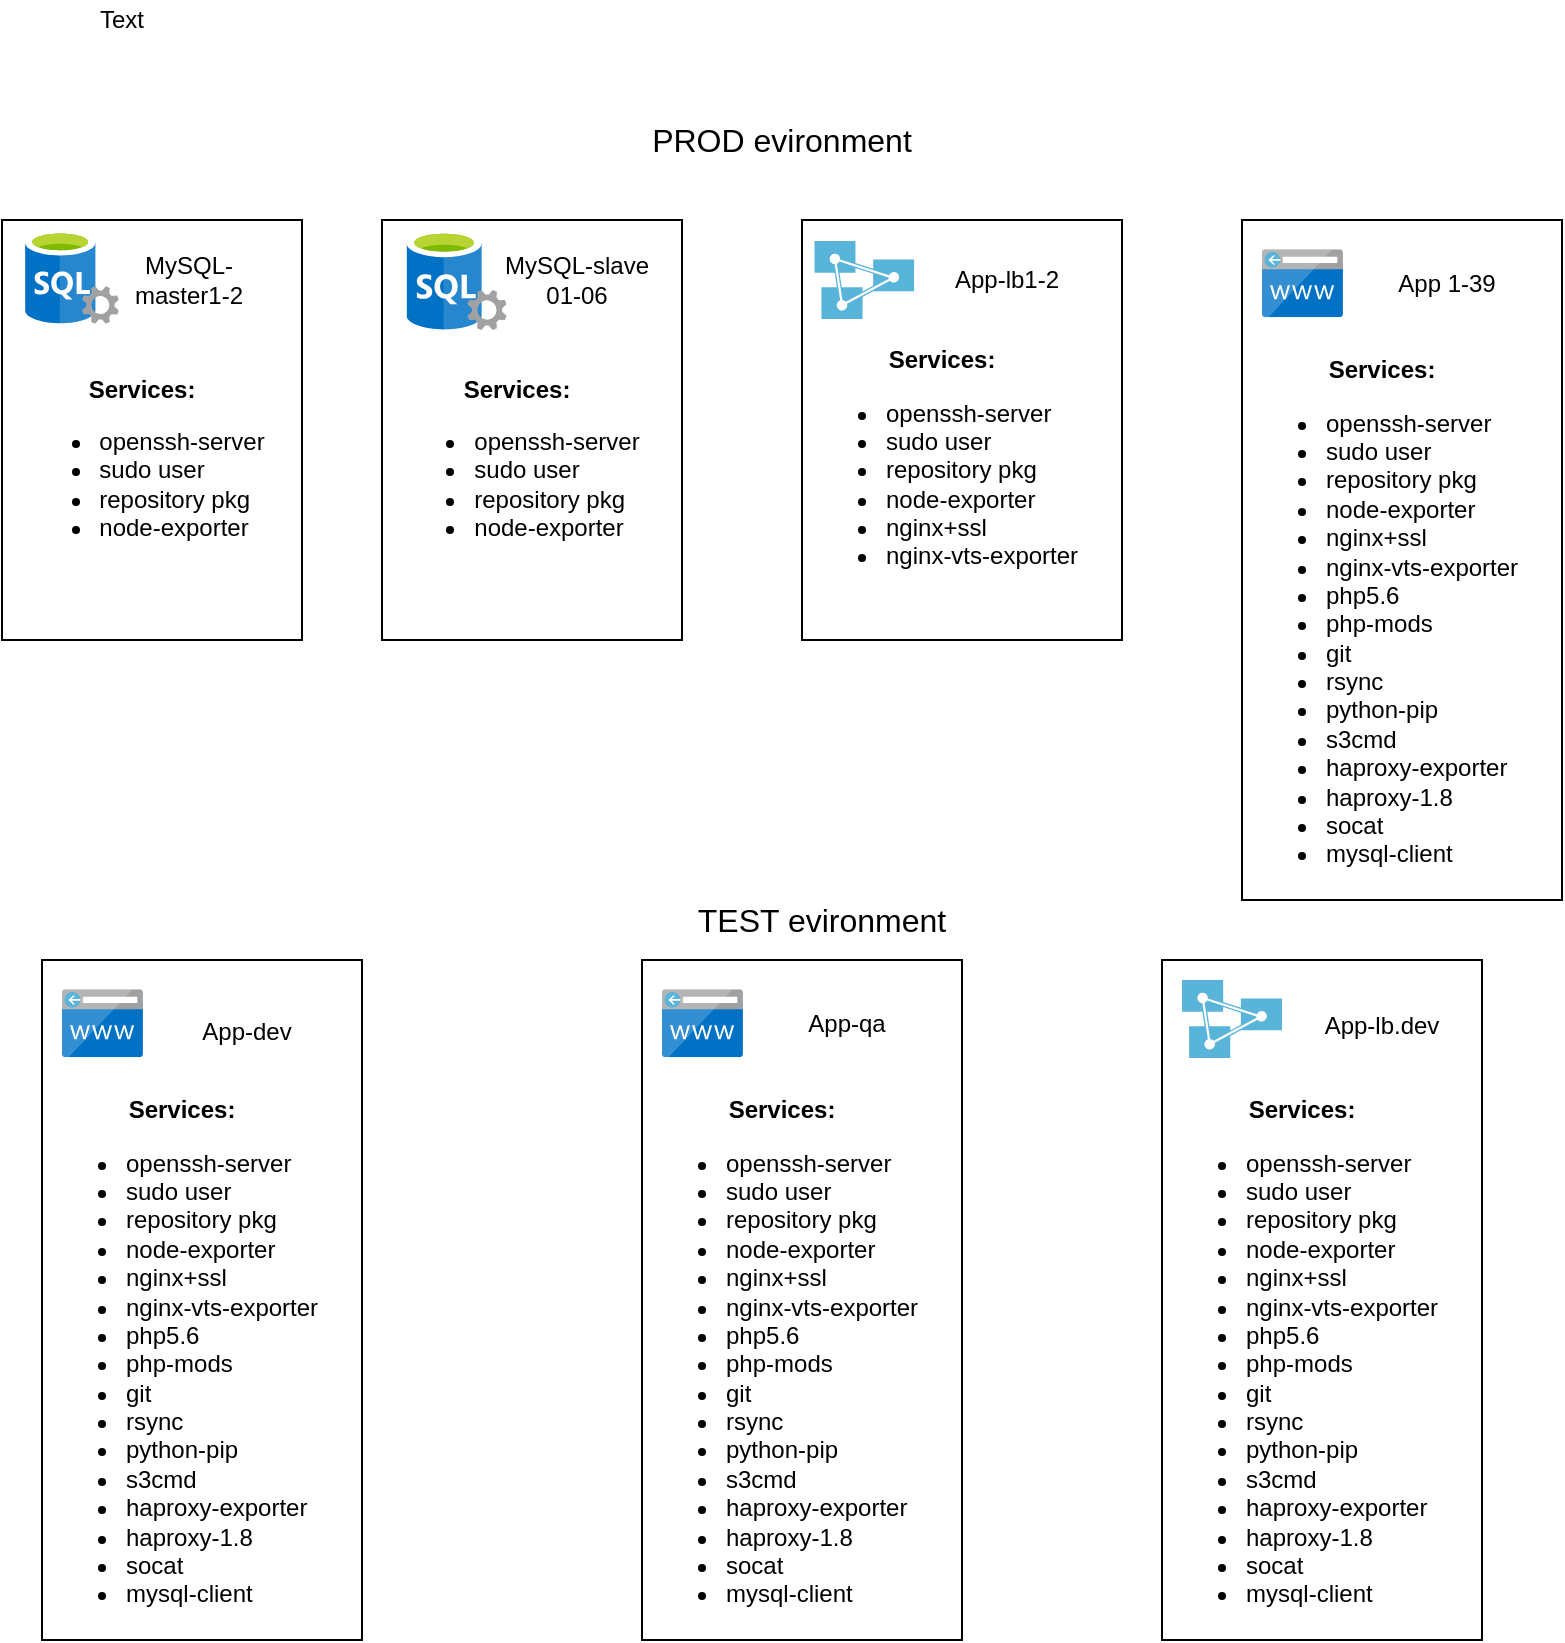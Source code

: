 <mxfile version="13.7.9" type="github">
  <diagram id="87G2VPsp4BeBKnsz9VbN" name="Page-1">
    <mxGraphModel dx="1483" dy="1948" grid="1" gridSize="10" guides="1" tooltips="1" connect="1" arrows="1" fold="1" page="1" pageScale="1" pageWidth="850" pageHeight="1100" math="0" shadow="0">
      <root>
        <mxCell id="0" />
        <mxCell id="1" parent="0" />
        <mxCell id="TxO9V5oW2vxMfPf_QTzL-4" value="Text" style="text;html=1;strokeColor=none;fillColor=none;align=center;verticalAlign=middle;whiteSpace=wrap;rounded=0;" vertex="1" parent="1">
          <mxGeometry x="60" y="-80" width="40" height="20" as="geometry" />
        </mxCell>
        <mxCell id="TxO9V5oW2vxMfPf_QTzL-10" value="" style="group" vertex="1" connectable="0" parent="1">
          <mxGeometry x="20" y="30" width="150" height="210" as="geometry" />
        </mxCell>
        <mxCell id="TxO9V5oW2vxMfPf_QTzL-25" value="" style="group" vertex="1" connectable="0" parent="TxO9V5oW2vxMfPf_QTzL-10">
          <mxGeometry x="-0.002" width="150.002" height="210" as="geometry" />
        </mxCell>
        <mxCell id="TxO9V5oW2vxMfPf_QTzL-3" value="" style="rounded=0;whiteSpace=wrap;html=1;" vertex="1" parent="TxO9V5oW2vxMfPf_QTzL-25">
          <mxGeometry x="0.002" width="150" height="210" as="geometry" />
        </mxCell>
        <mxCell id="TxO9V5oW2vxMfPf_QTzL-2" value="" style="aspect=fixed;html=1;points=[];align=center;image;fontSize=12;image=img/lib/mscae/SQL_Servers.svg;" vertex="1" parent="TxO9V5oW2vxMfPf_QTzL-25">
          <mxGeometry x="11.541" y="5" width="46.875" height="46.875" as="geometry" />
        </mxCell>
        <mxCell id="TxO9V5oW2vxMfPf_QTzL-5" value="MySQL-master1-2" style="text;html=1;strokeColor=none;fillColor=none;align=center;verticalAlign=middle;whiteSpace=wrap;rounded=0;" vertex="1" parent="TxO9V5oW2vxMfPf_QTzL-25">
          <mxGeometry x="60.002" y="20" width="66.92" height="20" as="geometry" />
        </mxCell>
        <mxCell id="TxO9V5oW2vxMfPf_QTzL-7" value="&lt;div&gt;&lt;b&gt;Services:&lt;/b&gt;&lt;br&gt;&lt;/div&gt;&lt;div align=&quot;left&quot;&gt;&lt;ul&gt;&lt;li&gt;openssh-server&lt;/li&gt;&lt;li&gt;sudo user&lt;/li&gt;&lt;li&gt;repository pkg&lt;/li&gt;&lt;li&gt;node-exporter&lt;/li&gt;&lt;/ul&gt;&lt;/div&gt;" style="text;html=1;strokeColor=none;fillColor=none;align=center;verticalAlign=middle;whiteSpace=wrap;rounded=0;" vertex="1" parent="TxO9V5oW2vxMfPf_QTzL-25">
          <mxGeometry y="60" width="140" height="130" as="geometry" />
        </mxCell>
        <mxCell id="TxO9V5oW2vxMfPf_QTzL-11" value="" style="group" vertex="1" connectable="0" parent="1">
          <mxGeometry x="170" y="30" width="160" height="210" as="geometry" />
        </mxCell>
        <mxCell id="TxO9V5oW2vxMfPf_QTzL-16" value="" style="group" vertex="1" connectable="0" parent="TxO9V5oW2vxMfPf_QTzL-11">
          <mxGeometry width="160" height="210" as="geometry" />
        </mxCell>
        <mxCell id="TxO9V5oW2vxMfPf_QTzL-24" value="" style="group" vertex="1" connectable="0" parent="TxO9V5oW2vxMfPf_QTzL-16">
          <mxGeometry x="39.998" width="150.002" height="210" as="geometry" />
        </mxCell>
        <mxCell id="TxO9V5oW2vxMfPf_QTzL-12" value="" style="rounded=0;whiteSpace=wrap;html=1;" vertex="1" parent="TxO9V5oW2vxMfPf_QTzL-24">
          <mxGeometry x="0.002" width="150" height="210" as="geometry" />
        </mxCell>
        <mxCell id="TxO9V5oW2vxMfPf_QTzL-13" value="" style="aspect=fixed;html=1;points=[];align=center;image;fontSize=12;image=img/lib/mscae/SQL_Servers.svg;" vertex="1" parent="TxO9V5oW2vxMfPf_QTzL-24">
          <mxGeometry x="12.31" y="5" width="50" height="50" as="geometry" />
        </mxCell>
        <mxCell id="TxO9V5oW2vxMfPf_QTzL-14" value="MySQL-slave 01-06" style="text;html=1;strokeColor=none;fillColor=none;align=center;verticalAlign=middle;whiteSpace=wrap;rounded=0;" vertex="1" parent="TxO9V5oW2vxMfPf_QTzL-24">
          <mxGeometry x="60.002" y="20" width="75.38" height="20" as="geometry" />
        </mxCell>
        <mxCell id="TxO9V5oW2vxMfPf_QTzL-15" value="&lt;div&gt;&lt;b&gt;Services:&lt;/b&gt;&lt;br&gt;&lt;/div&gt;&lt;div align=&quot;left&quot;&gt;&lt;ul&gt;&lt;li&gt;openssh-server&lt;/li&gt;&lt;li&gt;sudo user&lt;/li&gt;&lt;li&gt;repository pkg&lt;/li&gt;&lt;li&gt;node-exporter&lt;/li&gt;&lt;/ul&gt;&lt;/div&gt;" style="text;html=1;strokeColor=none;fillColor=none;align=center;verticalAlign=middle;whiteSpace=wrap;rounded=0;" vertex="1" parent="TxO9V5oW2vxMfPf_QTzL-24">
          <mxGeometry y="60" width="135.385" height="130" as="geometry" />
        </mxCell>
        <mxCell id="TxO9V5oW2vxMfPf_QTzL-17" value="" style="group" vertex="1" connectable="0" parent="1">
          <mxGeometry x="420" y="30" width="160" height="210" as="geometry" />
        </mxCell>
        <mxCell id="TxO9V5oW2vxMfPf_QTzL-18" value="" style="rounded=0;whiteSpace=wrap;html=1;" vertex="1" parent="TxO9V5oW2vxMfPf_QTzL-17">
          <mxGeometry width="160" height="210" as="geometry" />
        </mxCell>
        <mxCell id="TxO9V5oW2vxMfPf_QTzL-20" value="App-lb1-2" style="text;html=1;strokeColor=none;fillColor=none;align=center;verticalAlign=middle;whiteSpace=wrap;rounded=0;" vertex="1" parent="TxO9V5oW2vxMfPf_QTzL-17">
          <mxGeometry x="70" y="20" width="65.38" height="20" as="geometry" />
        </mxCell>
        <mxCell id="TxO9V5oW2vxMfPf_QTzL-21" value="&lt;div align=&quot;center&quot;&gt;&lt;b&gt;Services:&lt;/b&gt;&lt;br&gt;&lt;/div&gt;&lt;div align=&quot;left&quot;&gt;&lt;ul&gt;&lt;li&gt;openssh-server&lt;/li&gt;&lt;li&gt;sudo user&lt;/li&gt;&lt;li&gt;repository pkg&lt;/li&gt;&lt;li&gt;node-exporter&lt;/li&gt;&lt;li&gt;nginx+ssl&lt;/li&gt;&lt;li&gt;nginx-vts-exporter&lt;/li&gt;&lt;/ul&gt;&lt;/div&gt;" style="text;html=1;strokeColor=none;fillColor=none;align=left;verticalAlign=middle;whiteSpace=wrap;rounded=0;" vertex="1" parent="TxO9V5oW2vxMfPf_QTzL-17">
          <mxGeometry y="60" width="160" height="130" as="geometry" />
        </mxCell>
        <mxCell id="TxO9V5oW2vxMfPf_QTzL-22" value="" style="aspect=fixed;html=1;points=[];align=center;image;fontSize=12;image=img/lib/mscae/Analysis_Services.svg;" vertex="1" parent="TxO9V5oW2vxMfPf_QTzL-17">
          <mxGeometry x="6.154" y="10.5" width="50" height="39" as="geometry" />
        </mxCell>
        <mxCell id="TxO9V5oW2vxMfPf_QTzL-26" value="" style="group" vertex="1" connectable="0" parent="1">
          <mxGeometry x="640" y="30" width="160" height="340" as="geometry" />
        </mxCell>
        <mxCell id="TxO9V5oW2vxMfPf_QTzL-27" value="" style="rounded=0;whiteSpace=wrap;html=1;" vertex="1" parent="TxO9V5oW2vxMfPf_QTzL-26">
          <mxGeometry width="160" height="340" as="geometry" />
        </mxCell>
        <mxCell id="TxO9V5oW2vxMfPf_QTzL-28" value="App 1-39" style="text;html=1;strokeColor=none;fillColor=none;align=center;verticalAlign=middle;whiteSpace=wrap;rounded=0;" vertex="1" parent="TxO9V5oW2vxMfPf_QTzL-26">
          <mxGeometry x="70" y="16.191" width="65.38" height="32.381" as="geometry" />
        </mxCell>
        <mxCell id="TxO9V5oW2vxMfPf_QTzL-29" value="&lt;div align=&quot;center&quot;&gt;&lt;b&gt;Services:&lt;/b&gt;&lt;br&gt;&lt;/div&gt;&lt;div align=&quot;left&quot;&gt;&lt;ul&gt;&lt;li&gt;openssh-server&lt;/li&gt;&lt;li&gt;sudo user&lt;/li&gt;&lt;li&gt;repository pkg&lt;/li&gt;&lt;li&gt;node-exporter&lt;/li&gt;&lt;li&gt;nginx+ssl&lt;/li&gt;&lt;li&gt;nginx-vts-exporter&lt;/li&gt;&lt;li&gt;php5.6&lt;/li&gt;&lt;li&gt;php-mods&lt;/li&gt;&lt;li&gt;git&lt;/li&gt;&lt;li&gt;rsync&lt;/li&gt;&lt;li&gt;python-pip&lt;/li&gt;&lt;li&gt;s3cmd&lt;/li&gt;&lt;li&gt;haproxy-exporter&lt;/li&gt;&lt;li&gt;haproxy-1.8&lt;/li&gt;&lt;li&gt;socat&lt;/li&gt;&lt;li&gt;mysql-client&lt;br&gt;&lt;/li&gt;&lt;/ul&gt;&lt;/div&gt;" style="text;html=1;strokeColor=none;fillColor=none;align=left;verticalAlign=middle;whiteSpace=wrap;rounded=0;" vertex="1" parent="TxO9V5oW2vxMfPf_QTzL-26">
          <mxGeometry y="97.143" width="160" height="210.476" as="geometry" />
        </mxCell>
        <mxCell id="TxO9V5oW2vxMfPf_QTzL-31" value="" style="aspect=fixed;html=1;points=[];align=center;image;fontSize=12;image=img/lib/mscae/CustomDomain.svg;" vertex="1" parent="TxO9V5oW2vxMfPf_QTzL-26">
          <mxGeometry x="10" y="14.571" width="40.476" height="34" as="geometry" />
        </mxCell>
        <mxCell id="TxO9V5oW2vxMfPf_QTzL-33" value="&lt;font style=&quot;font-size: 16px&quot;&gt;PROD evironment&lt;/font&gt;" style="text;html=1;strokeColor=none;fillColor=none;align=center;verticalAlign=middle;whiteSpace=wrap;rounded=0;" vertex="1" parent="1">
          <mxGeometry x="310" y="-20" width="200" height="20" as="geometry" />
        </mxCell>
        <mxCell id="TxO9V5oW2vxMfPf_QTzL-34" value="&lt;font style=&quot;font-size: 16px&quot;&gt;TEST evironment&lt;/font&gt;" style="text;html=1;strokeColor=none;fillColor=none;align=center;verticalAlign=middle;whiteSpace=wrap;rounded=0;" vertex="1" parent="1">
          <mxGeometry x="330" y="370" width="200" height="20" as="geometry" />
        </mxCell>
        <mxCell id="TxO9V5oW2vxMfPf_QTzL-35" value="" style="group" vertex="1" connectable="0" parent="1">
          <mxGeometry x="40" y="400" width="160" height="340" as="geometry" />
        </mxCell>
        <mxCell id="TxO9V5oW2vxMfPf_QTzL-36" value="" style="rounded=0;whiteSpace=wrap;html=1;" vertex="1" parent="TxO9V5oW2vxMfPf_QTzL-35">
          <mxGeometry width="160" height="340" as="geometry" />
        </mxCell>
        <mxCell id="TxO9V5oW2vxMfPf_QTzL-37" value="App-dev" style="text;html=1;strokeColor=none;fillColor=none;align=center;verticalAlign=middle;whiteSpace=wrap;rounded=0;" vertex="1" parent="TxO9V5oW2vxMfPf_QTzL-35">
          <mxGeometry x="70" y="20.001" width="65.38" height="32.381" as="geometry" />
        </mxCell>
        <mxCell id="TxO9V5oW2vxMfPf_QTzL-38" value="&lt;div align=&quot;center&quot;&gt;&lt;b&gt;Services:&lt;/b&gt;&lt;br&gt;&lt;/div&gt;&lt;div align=&quot;left&quot;&gt;&lt;ul&gt;&lt;li&gt;openssh-server&lt;/li&gt;&lt;li&gt;sudo user&lt;/li&gt;&lt;li&gt;repository pkg&lt;/li&gt;&lt;li&gt;node-exporter&lt;/li&gt;&lt;li&gt;nginx+ssl&lt;/li&gt;&lt;li&gt;nginx-vts-exporter&lt;/li&gt;&lt;li&gt;php5.6&lt;/li&gt;&lt;li&gt;php-mods&lt;/li&gt;&lt;li&gt;git&lt;/li&gt;&lt;li&gt;rsync&lt;/li&gt;&lt;li&gt;python-pip&lt;/li&gt;&lt;li&gt;s3cmd&lt;/li&gt;&lt;li&gt;haproxy-exporter&lt;/li&gt;&lt;li&gt;haproxy-1.8&lt;/li&gt;&lt;li&gt;socat&lt;/li&gt;&lt;li&gt;mysql-client&lt;br&gt;&lt;/li&gt;&lt;/ul&gt;&lt;/div&gt;" style="text;html=1;strokeColor=none;fillColor=none;align=left;verticalAlign=middle;whiteSpace=wrap;rounded=0;" vertex="1" parent="TxO9V5oW2vxMfPf_QTzL-35">
          <mxGeometry y="97.143" width="160" height="210.476" as="geometry" />
        </mxCell>
        <mxCell id="TxO9V5oW2vxMfPf_QTzL-39" value="" style="aspect=fixed;html=1;points=[];align=center;image;fontSize=12;image=img/lib/mscae/CustomDomain.svg;" vertex="1" parent="TxO9V5oW2vxMfPf_QTzL-35">
          <mxGeometry x="10" y="14.571" width="40.476" height="34" as="geometry" />
        </mxCell>
        <mxCell id="TxO9V5oW2vxMfPf_QTzL-40" value="" style="group" vertex="1" connectable="0" parent="1">
          <mxGeometry x="340" y="400" width="160" height="340" as="geometry" />
        </mxCell>
        <mxCell id="TxO9V5oW2vxMfPf_QTzL-41" value="" style="rounded=0;whiteSpace=wrap;html=1;" vertex="1" parent="TxO9V5oW2vxMfPf_QTzL-40">
          <mxGeometry width="160" height="340" as="geometry" />
        </mxCell>
        <mxCell id="TxO9V5oW2vxMfPf_QTzL-42" value="App-qa" style="text;html=1;strokeColor=none;fillColor=none;align=center;verticalAlign=middle;whiteSpace=wrap;rounded=0;" vertex="1" parent="TxO9V5oW2vxMfPf_QTzL-40">
          <mxGeometry x="70" y="15.381" width="65.38" height="32.381" as="geometry" />
        </mxCell>
        <mxCell id="TxO9V5oW2vxMfPf_QTzL-43" value="&lt;div align=&quot;center&quot;&gt;&lt;b&gt;Services:&lt;/b&gt;&lt;br&gt;&lt;/div&gt;&lt;div align=&quot;left&quot;&gt;&lt;ul&gt;&lt;li&gt;openssh-server&lt;/li&gt;&lt;li&gt;sudo user&lt;/li&gt;&lt;li&gt;repository pkg&lt;/li&gt;&lt;li&gt;node-exporter&lt;/li&gt;&lt;li&gt;nginx+ssl&lt;/li&gt;&lt;li&gt;nginx-vts-exporter&lt;/li&gt;&lt;li&gt;php5.6&lt;/li&gt;&lt;li&gt;php-mods&lt;/li&gt;&lt;li&gt;git&lt;/li&gt;&lt;li&gt;rsync&lt;/li&gt;&lt;li&gt;python-pip&lt;/li&gt;&lt;li&gt;s3cmd&lt;/li&gt;&lt;li&gt;haproxy-exporter&lt;/li&gt;&lt;li&gt;haproxy-1.8&lt;/li&gt;&lt;li&gt;socat&lt;/li&gt;&lt;li&gt;mysql-client&lt;br&gt;&lt;/li&gt;&lt;/ul&gt;&lt;/div&gt;" style="text;html=1;strokeColor=none;fillColor=none;align=left;verticalAlign=middle;whiteSpace=wrap;rounded=0;" vertex="1" parent="TxO9V5oW2vxMfPf_QTzL-40">
          <mxGeometry y="97.143" width="160" height="210.476" as="geometry" />
        </mxCell>
        <mxCell id="TxO9V5oW2vxMfPf_QTzL-44" value="" style="aspect=fixed;html=1;points=[];align=center;image;fontSize=12;image=img/lib/mscae/CustomDomain.svg;" vertex="1" parent="TxO9V5oW2vxMfPf_QTzL-40">
          <mxGeometry x="10" y="14.571" width="40.476" height="34" as="geometry" />
        </mxCell>
        <mxCell id="TxO9V5oW2vxMfPf_QTzL-47" value="" style="group" vertex="1" connectable="0" parent="1">
          <mxGeometry x="600" y="400" width="160" height="340" as="geometry" />
        </mxCell>
        <mxCell id="TxO9V5oW2vxMfPf_QTzL-48" value="" style="rounded=0;whiteSpace=wrap;html=1;" vertex="1" parent="TxO9V5oW2vxMfPf_QTzL-47">
          <mxGeometry width="160" height="340" as="geometry" />
        </mxCell>
        <mxCell id="TxO9V5oW2vxMfPf_QTzL-49" value="App-lb.dev" style="text;html=1;strokeColor=none;fillColor=none;align=center;verticalAlign=middle;whiteSpace=wrap;rounded=0;" vertex="1" parent="TxO9V5oW2vxMfPf_QTzL-47">
          <mxGeometry x="70" y="16.62" width="80" height="32.38" as="geometry" />
        </mxCell>
        <mxCell id="TxO9V5oW2vxMfPf_QTzL-50" value="&lt;div align=&quot;center&quot;&gt;&lt;b&gt;Services:&lt;/b&gt;&lt;br&gt;&lt;/div&gt;&lt;div align=&quot;left&quot;&gt;&lt;ul&gt;&lt;li&gt;openssh-server&lt;/li&gt;&lt;li&gt;sudo user&lt;/li&gt;&lt;li&gt;repository pkg&lt;/li&gt;&lt;li&gt;node-exporter&lt;/li&gt;&lt;li&gt;nginx+ssl&lt;/li&gt;&lt;li&gt;nginx-vts-exporter&lt;/li&gt;&lt;li&gt;php5.6&lt;/li&gt;&lt;li&gt;php-mods&lt;/li&gt;&lt;li&gt;git&lt;/li&gt;&lt;li&gt;rsync&lt;/li&gt;&lt;li&gt;python-pip&lt;/li&gt;&lt;li&gt;s3cmd&lt;/li&gt;&lt;li&gt;haproxy-exporter&lt;/li&gt;&lt;li&gt;haproxy-1.8&lt;/li&gt;&lt;li&gt;socat&lt;/li&gt;&lt;li&gt;mysql-client&lt;br&gt;&lt;/li&gt;&lt;/ul&gt;&lt;/div&gt;" style="text;html=1;strokeColor=none;fillColor=none;align=left;verticalAlign=middle;whiteSpace=wrap;rounded=0;" vertex="1" parent="TxO9V5oW2vxMfPf_QTzL-47">
          <mxGeometry y="97.143" width="160" height="210.476" as="geometry" />
        </mxCell>
        <mxCell id="TxO9V5oW2vxMfPf_QTzL-52" value="" style="aspect=fixed;html=1;points=[];align=center;image;fontSize=12;image=img/lib/mscae/Analysis_Services.svg;" vertex="1" parent="TxO9V5oW2vxMfPf_QTzL-47">
          <mxGeometry x="10.004" y="10" width="50" height="39" as="geometry" />
        </mxCell>
      </root>
    </mxGraphModel>
  </diagram>
</mxfile>
